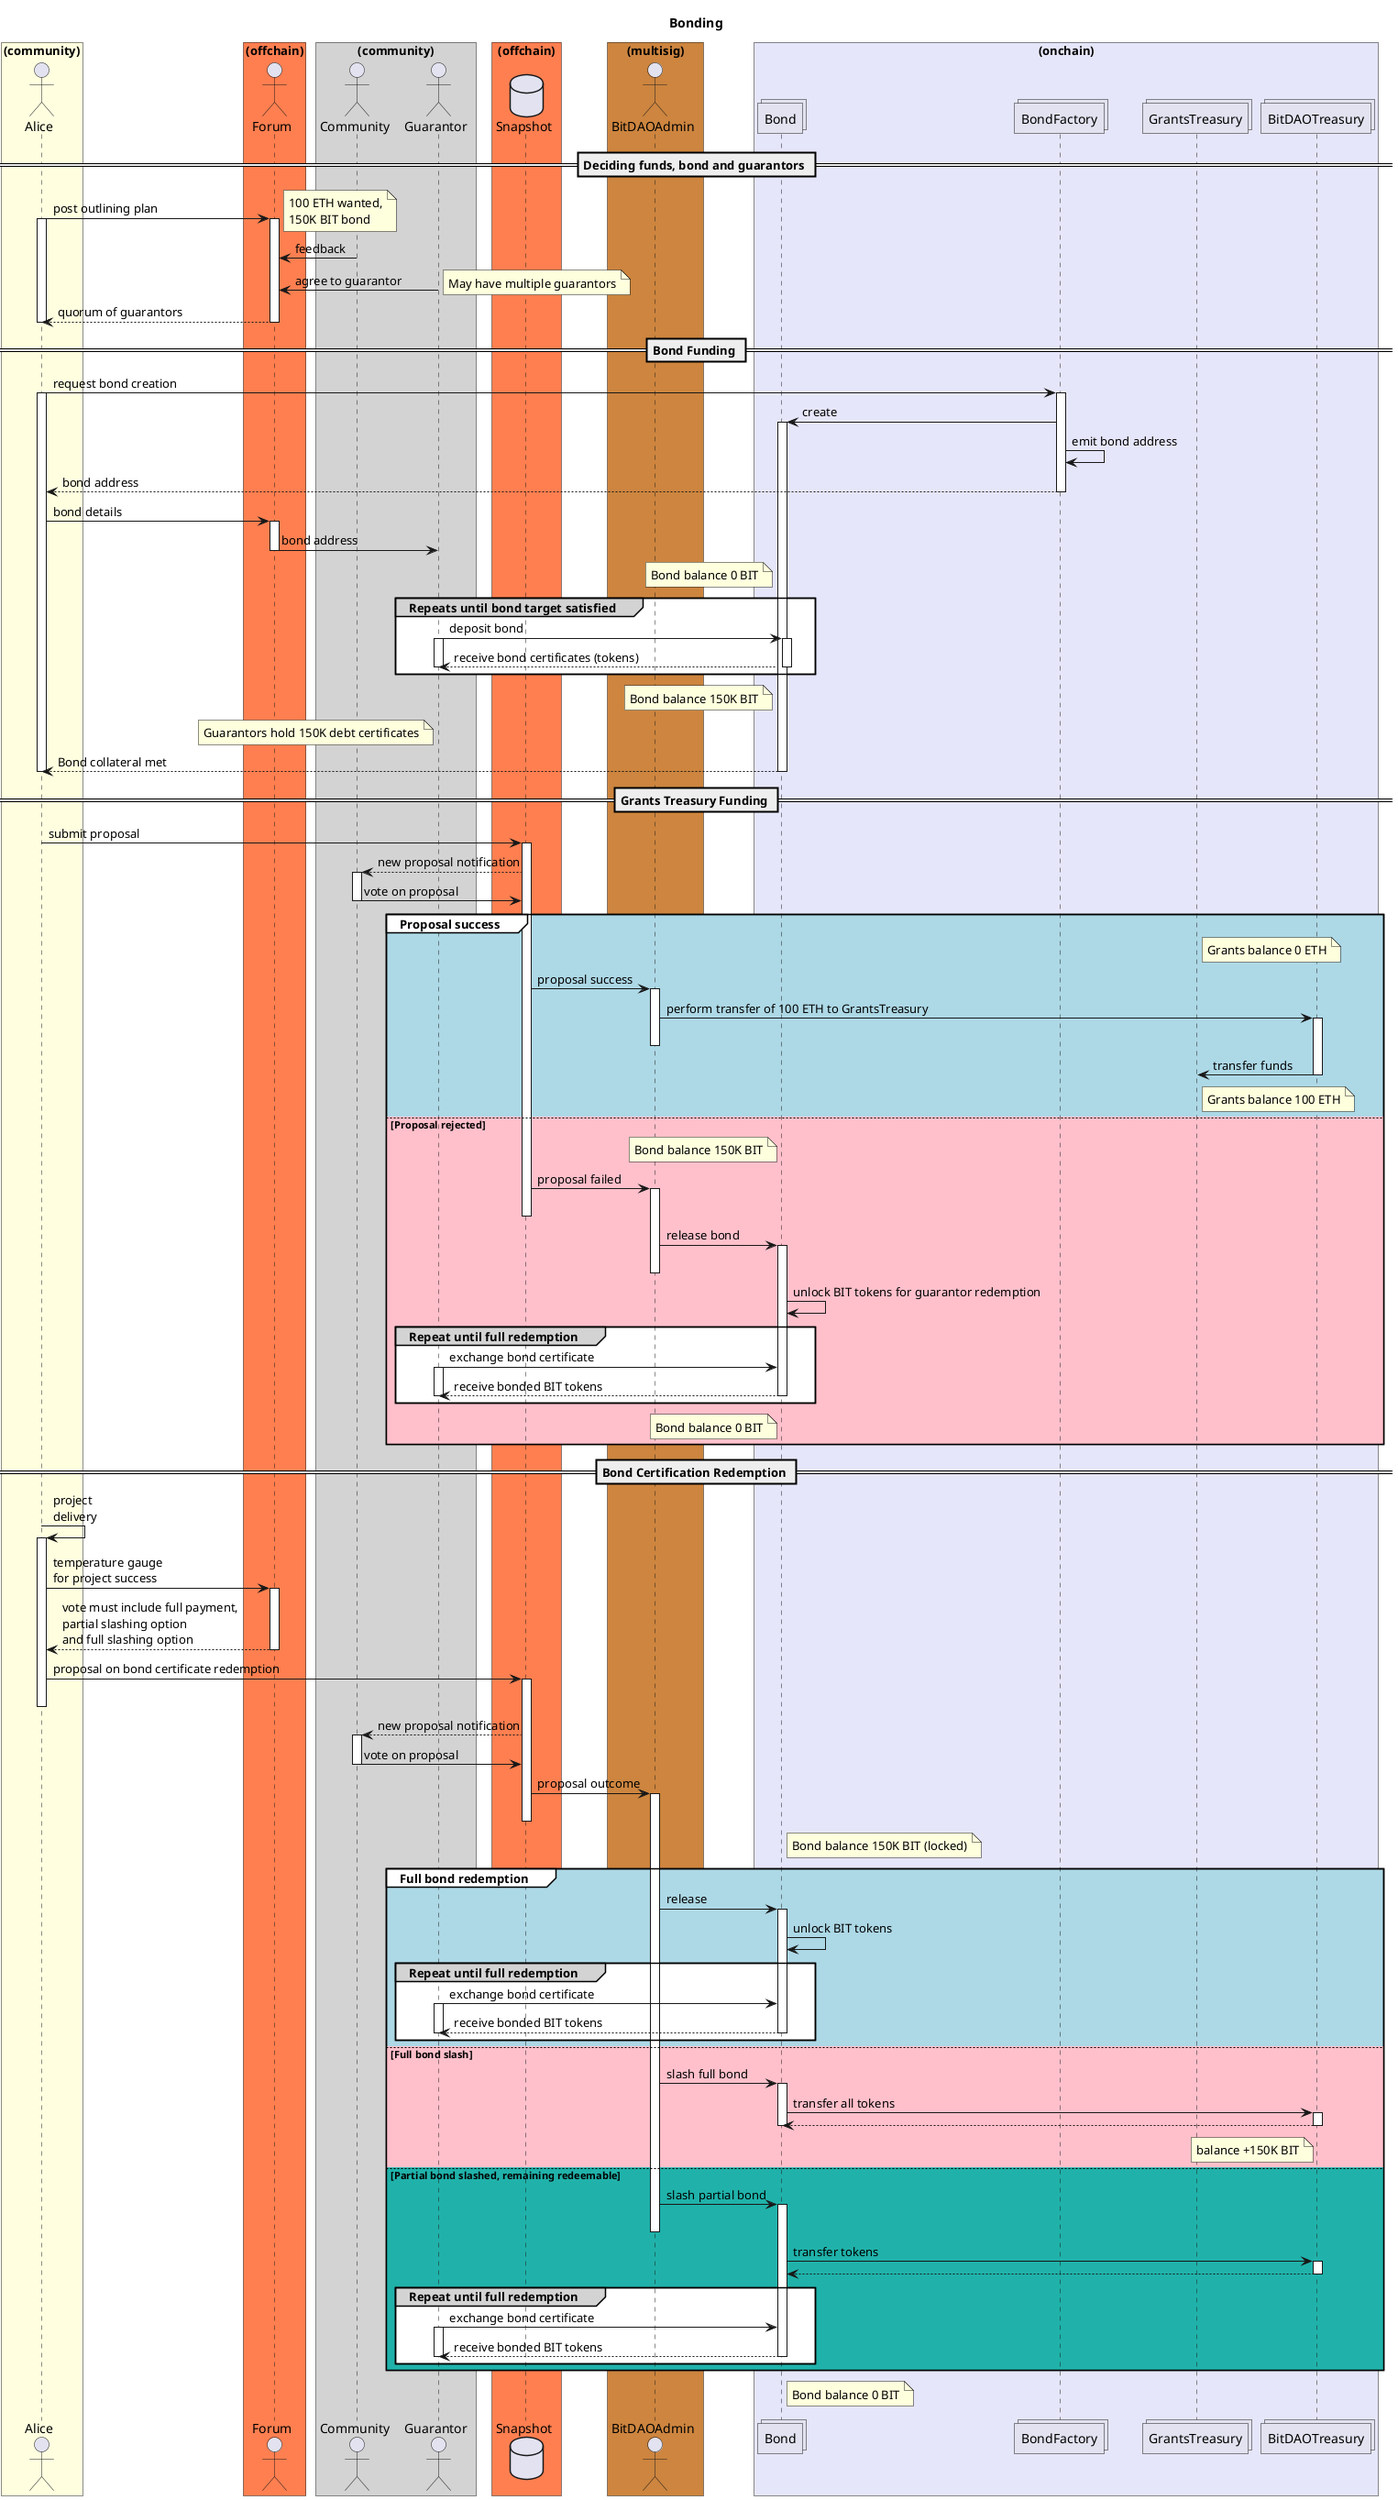 @startuml
'https://plantuml.com/sequence-diagram

title Bonding

box "(community)" #LightYellow
actor Alice as alice
end box

box "(offchain)" #Coral
actor Forum as forum
end box

box "(community)" #LightGray
actor Community as community
actor Guarantor as guarantor
end box

box "(offchain)" #Coral
database Snapshot as snapshot
end box

box "(multisig)" #Peru
actor BitDAOAdmin as bitdaoadmin
end box

box "(onchain)" #Lavender
collections Bond as bond
collections BondFactory as bondFactory
collections GrantsTreasury as grantstreasury
collections BitDAOTreasury as bitdaotreasury
end box


== Deciding funds, bond and guarantors ==

alice->forum                : post outlining plan
activate alice
activate forum
note right                  : 100 ETH wanted,\n150K BIT bond
community->forum            : feedback
guarantor->forum            : agree to guarantor
note right                  : May have multiple guarantors
forum-->alice               : quorum of guarantors
deactivate forum
deactivate alice

== Bond Funding ==

alice->bondFactory          : request bond creation
activate alice
activate bondFactory
bondFactory->bond           : create
activate bond
bondFactory->bondFactory    : emit bond address
bondFactory-->alice         : bond address
deactivate bondFactory
alice->forum                : bond details
activate forum
forum->guarantor            : bond address
deactivate forum

note left of bond           : Bond balance 0 BIT

group#lightgray #white Repeats until bond target satisfied
    guarantor->bond         : deposit bond
    activate guarantor
    activate bond
    bond-->guarantor        : receive bond certificates (tokens)
    deactivate guarantor
    deactivate bond
end

note left of bond           : Bond balance 150K BIT
note left of guarantor      : Guarantors hold 150K debt certificates

bond --> alice              : Bond collateral met
deactivate bond
deactivate alice

== Grants Treasury Funding ==
alice -> snapshot               : submit proposal
activate snapshot
snapshot-->community            : new proposal notification
activate community
community -> snapshot           : vote on proposal
deactivate community

group#white #LightBlue Proposal success

    note right of grantstreasury    : Grants balance 0 ETH

    snapshot -> bitdaoadmin         : proposal success
    activate bitdaoadmin
    bitdaoadmin -> bitdaotreasury   : perform transfer of 100 ETH to GrantsTreasury
    activate bitdaotreasury
    deactivate bitdaoadmin
    bitdaotreasury -> grantstreasury: transfer funds
    deactivate bitdaotreasury

    note right of grantstreasury    : Grants balance 100 ETH

else #Pink Proposal rejected

    note left of bond               : Bond balance 150K BIT

    snapshot -> bitdaoadmin         : proposal failed
    activate bitdaoadmin
    deactivate snapshot
    bitdaoadmin -> bond             : release bond
    activate bond
    deactivate bitdaoadmin
    bond -> bond                    : unlock BIT tokens for guarantor redemption

    group#lightgray #white Repeat until full redemption
        guarantor->bond             : exchange bond certificate
        activate guarantor
        bond-->guarantor            : receive bonded BIT tokens
        deactivate bond
        deactivate guarantor
    end

    note left of bond               : Bond balance 0 BIT
end

== Bond Certification Redemption ==

alice->alice                    : project\ndelivery
activate alice
alice->forum                    : temperature gauge\nfor project success
activate forum
forum-->alice                   : vote must include full payment,\npartial slashing option\nand full slashing option
deactivate forum
alice->snapshot                 : proposal on bond certificate redemption
activate snapshot
deactivate alice
snapshot-->community            : new proposal notification
activate community
community -> snapshot           : vote on proposal
deactivate community
snapshot -> bitdaoadmin         : proposal outcome
activate bitdaoadmin
deactivate snapshot

note right of bond              : Bond balance 150K BIT (locked)

group#white #LightBlue Full bond redemption
    bitdaoadmin->bond           : release
    activate bond
    bond->bond                  : unlock BIT tokens

    group#lightgray #white Repeat until full redemption
        guarantor->bond         : exchange bond certificate
        activate guarantor
        bond-->guarantor        : receive bonded BIT tokens
        deactivate bond
        deactivate guarantor
    end

else #Pink Full bond slash
    bitdaoadmin->bond           : slash full bond
    activate bond
    bond->bitdaotreasury        : transfer all tokens
    activate bitdaotreasury
    bitdaotreasury-->bond
    deactivate bitdaotreasury
    deactivate bond

    note left of bitdaotreasury : balance +150K BIT

else #lightseagreen Partial bond slashed, remaining redeemable
    bitdaoadmin->bond           : slash partial bond
    activate bond
    deactivate bitdaoadmin
    bond->bitdaotreasury        : transfer tokens
    activate bitdaotreasury
    bitdaotreasury-->bond
    deactivate bitdaotreasury
    
    group#lightgray #white Repeat until full redemption
        guarantor->bond         : exchange bond certificate
        activate guarantor
        bond-->guarantor        : receive bonded BIT tokens
        deactivate bond
        deactivate guarantor
    end
end


note right of bond              : Bond balance 0 BIT

@enduml